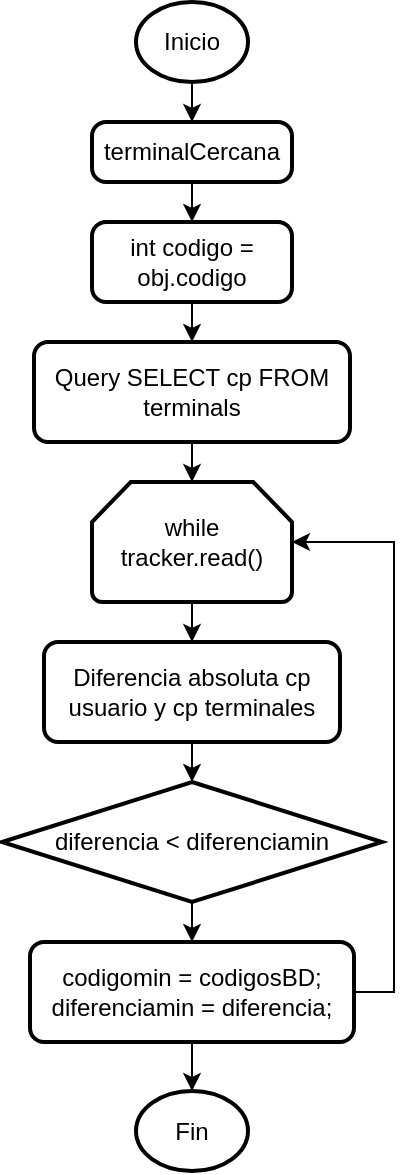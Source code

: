 <mxfile version="24.0.1" type="github">
  <diagram id="C5RBs43oDa-KdzZeNtuy" name="Page-1">
    <mxGraphModel dx="954" dy="600" grid="1" gridSize="10" guides="1" tooltips="1" connect="1" arrows="1" fold="1" page="1" pageScale="1" pageWidth="827" pageHeight="1169" math="0" shadow="0">
      <root>
        <mxCell id="WIyWlLk6GJQsqaUBKTNV-0" />
        <mxCell id="WIyWlLk6GJQsqaUBKTNV-1" parent="WIyWlLk6GJQsqaUBKTNV-0" />
        <mxCell id="FIWO02t76aJI0PrfVbyd-10" style="edgeStyle=orthogonalEdgeStyle;rounded=0;orthogonalLoop=1;jettySize=auto;html=1;exitX=0.5;exitY=1;exitDx=0;exitDy=0;exitPerimeter=0;entryX=0.5;entryY=0;entryDx=0;entryDy=0;" edge="1" parent="WIyWlLk6GJQsqaUBKTNV-1" source="FIWO02t76aJI0PrfVbyd-0" target="FIWO02t76aJI0PrfVbyd-2">
          <mxGeometry relative="1" as="geometry" />
        </mxCell>
        <mxCell id="FIWO02t76aJI0PrfVbyd-0" value="Inicio" style="strokeWidth=2;html=1;shape=mxgraph.flowchart.start_1;whiteSpace=wrap;" vertex="1" parent="WIyWlLk6GJQsqaUBKTNV-1">
          <mxGeometry x="364" y="20" width="56" height="40" as="geometry" />
        </mxCell>
        <mxCell id="FIWO02t76aJI0PrfVbyd-1" value="Fin" style="strokeWidth=2;html=1;shape=mxgraph.flowchart.start_1;whiteSpace=wrap;" vertex="1" parent="WIyWlLk6GJQsqaUBKTNV-1">
          <mxGeometry x="364" y="564.5" width="56" height="40" as="geometry" />
        </mxCell>
        <mxCell id="FIWO02t76aJI0PrfVbyd-11" style="edgeStyle=orthogonalEdgeStyle;rounded=0;orthogonalLoop=1;jettySize=auto;html=1;exitX=0.5;exitY=1;exitDx=0;exitDy=0;entryX=0.5;entryY=0;entryDx=0;entryDy=0;" edge="1" parent="WIyWlLk6GJQsqaUBKTNV-1" source="FIWO02t76aJI0PrfVbyd-2" target="FIWO02t76aJI0PrfVbyd-3">
          <mxGeometry relative="1" as="geometry" />
        </mxCell>
        <mxCell id="FIWO02t76aJI0PrfVbyd-2" value="terminalCercana" style="rounded=1;whiteSpace=wrap;html=1;absoluteArcSize=1;arcSize=14;strokeWidth=2;" vertex="1" parent="WIyWlLk6GJQsqaUBKTNV-1">
          <mxGeometry x="342" y="80" width="100" height="30" as="geometry" />
        </mxCell>
        <mxCell id="FIWO02t76aJI0PrfVbyd-12" style="edgeStyle=orthogonalEdgeStyle;rounded=0;orthogonalLoop=1;jettySize=auto;html=1;exitX=0.5;exitY=1;exitDx=0;exitDy=0;entryX=0.5;entryY=0;entryDx=0;entryDy=0;" edge="1" parent="WIyWlLk6GJQsqaUBKTNV-1" source="FIWO02t76aJI0PrfVbyd-3" target="FIWO02t76aJI0PrfVbyd-4">
          <mxGeometry relative="1" as="geometry" />
        </mxCell>
        <mxCell id="FIWO02t76aJI0PrfVbyd-3" value="int codigo = obj.codigo" style="rounded=1;whiteSpace=wrap;html=1;absoluteArcSize=1;arcSize=14;strokeWidth=2;" vertex="1" parent="WIyWlLk6GJQsqaUBKTNV-1">
          <mxGeometry x="342" y="130" width="100" height="40" as="geometry" />
        </mxCell>
        <mxCell id="FIWO02t76aJI0PrfVbyd-4" value="Query SELECT cp FROM terminals" style="rounded=1;whiteSpace=wrap;html=1;absoluteArcSize=1;arcSize=14;strokeWidth=2;" vertex="1" parent="WIyWlLk6GJQsqaUBKTNV-1">
          <mxGeometry x="313" y="190" width="158" height="50" as="geometry" />
        </mxCell>
        <mxCell id="FIWO02t76aJI0PrfVbyd-14" style="edgeStyle=orthogonalEdgeStyle;rounded=0;orthogonalLoop=1;jettySize=auto;html=1;exitX=0.5;exitY=1;exitDx=0;exitDy=0;exitPerimeter=0;entryX=0.5;entryY=0;entryDx=0;entryDy=0;" edge="1" parent="WIyWlLk6GJQsqaUBKTNV-1" source="FIWO02t76aJI0PrfVbyd-6" target="FIWO02t76aJI0PrfVbyd-7">
          <mxGeometry relative="1" as="geometry" />
        </mxCell>
        <mxCell id="FIWO02t76aJI0PrfVbyd-6" value="while tracker.read()" style="strokeWidth=2;html=1;shape=mxgraph.flowchart.loop_limit;whiteSpace=wrap;" vertex="1" parent="WIyWlLk6GJQsqaUBKTNV-1">
          <mxGeometry x="342" y="260" width="100" height="60" as="geometry" />
        </mxCell>
        <mxCell id="FIWO02t76aJI0PrfVbyd-7" value="Diferencia absoluta cp usuario y cp terminales" style="rounded=1;whiteSpace=wrap;html=1;absoluteArcSize=1;arcSize=14;strokeWidth=2;" vertex="1" parent="WIyWlLk6GJQsqaUBKTNV-1">
          <mxGeometry x="318" y="340" width="148" height="50" as="geometry" />
        </mxCell>
        <mxCell id="FIWO02t76aJI0PrfVbyd-16" style="edgeStyle=orthogonalEdgeStyle;rounded=0;orthogonalLoop=1;jettySize=auto;html=1;exitX=0.5;exitY=1;exitDx=0;exitDy=0;exitPerimeter=0;entryX=0.5;entryY=0;entryDx=0;entryDy=0;" edge="1" parent="WIyWlLk6GJQsqaUBKTNV-1" source="FIWO02t76aJI0PrfVbyd-8" target="FIWO02t76aJI0PrfVbyd-9">
          <mxGeometry relative="1" as="geometry" />
        </mxCell>
        <mxCell id="FIWO02t76aJI0PrfVbyd-8" value="diferencia &amp;lt; diferenciamin" style="strokeWidth=2;html=1;shape=mxgraph.flowchart.decision;whiteSpace=wrap;" vertex="1" parent="WIyWlLk6GJQsqaUBKTNV-1">
          <mxGeometry x="297" y="410" width="190" height="60" as="geometry" />
        </mxCell>
        <mxCell id="FIWO02t76aJI0PrfVbyd-9" value="&lt;div&gt;codigomin = codigosBD;&lt;/div&gt;&lt;div&gt;&lt;span style=&quot;background-color: initial;&quot;&gt;diferenciamin = diferencia;&lt;/span&gt;&lt;/div&gt;" style="rounded=1;whiteSpace=wrap;html=1;absoluteArcSize=1;arcSize=14;strokeWidth=2;" vertex="1" parent="WIyWlLk6GJQsqaUBKTNV-1">
          <mxGeometry x="311" y="490" width="162" height="50" as="geometry" />
        </mxCell>
        <mxCell id="FIWO02t76aJI0PrfVbyd-13" style="edgeStyle=orthogonalEdgeStyle;rounded=0;orthogonalLoop=1;jettySize=auto;html=1;exitX=0.5;exitY=1;exitDx=0;exitDy=0;entryX=0.5;entryY=0;entryDx=0;entryDy=0;entryPerimeter=0;" edge="1" parent="WIyWlLk6GJQsqaUBKTNV-1" source="FIWO02t76aJI0PrfVbyd-4" target="FIWO02t76aJI0PrfVbyd-6">
          <mxGeometry relative="1" as="geometry" />
        </mxCell>
        <mxCell id="FIWO02t76aJI0PrfVbyd-15" style="edgeStyle=orthogonalEdgeStyle;rounded=0;orthogonalLoop=1;jettySize=auto;html=1;exitX=0.5;exitY=1;exitDx=0;exitDy=0;entryX=0.5;entryY=0;entryDx=0;entryDy=0;entryPerimeter=0;" edge="1" parent="WIyWlLk6GJQsqaUBKTNV-1" source="FIWO02t76aJI0PrfVbyd-7" target="FIWO02t76aJI0PrfVbyd-8">
          <mxGeometry relative="1" as="geometry" />
        </mxCell>
        <mxCell id="FIWO02t76aJI0PrfVbyd-17" style="edgeStyle=orthogonalEdgeStyle;rounded=0;orthogonalLoop=1;jettySize=auto;html=1;exitX=1;exitY=0.5;exitDx=0;exitDy=0;entryX=1;entryY=0.5;entryDx=0;entryDy=0;entryPerimeter=0;" edge="1" parent="WIyWlLk6GJQsqaUBKTNV-1" source="FIWO02t76aJI0PrfVbyd-9" target="FIWO02t76aJI0PrfVbyd-6">
          <mxGeometry relative="1" as="geometry" />
        </mxCell>
        <mxCell id="FIWO02t76aJI0PrfVbyd-18" style="edgeStyle=orthogonalEdgeStyle;rounded=0;orthogonalLoop=1;jettySize=auto;html=1;exitX=0.5;exitY=1;exitDx=0;exitDy=0;entryX=0.5;entryY=0;entryDx=0;entryDy=0;entryPerimeter=0;" edge="1" parent="WIyWlLk6GJQsqaUBKTNV-1" source="FIWO02t76aJI0PrfVbyd-9" target="FIWO02t76aJI0PrfVbyd-1">
          <mxGeometry relative="1" as="geometry" />
        </mxCell>
      </root>
    </mxGraphModel>
  </diagram>
</mxfile>
